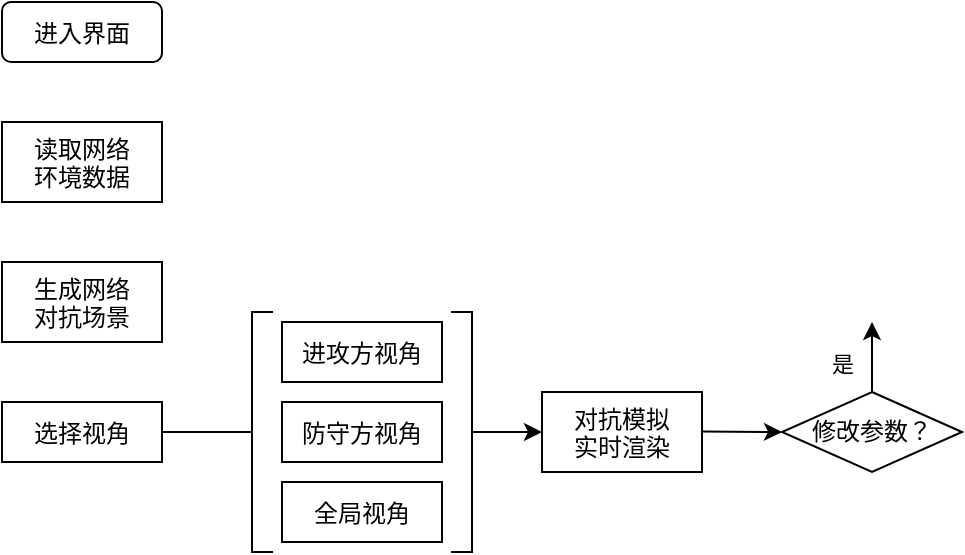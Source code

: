 <mxfile version="14.4.4" type="github">
  <diagram id="Jb9UfU5ofmXKPib7j-dm" name="第 1 页">
    <mxGraphModel dx="679" dy="317" grid="1" gridSize="10" guides="1" tooltips="1" connect="1" arrows="1" fold="1" page="1" pageScale="1" pageWidth="827" pageHeight="1169" math="0" shadow="0">
      <root>
        <mxCell id="0" />
        <mxCell id="1" parent="0" />
        <mxCell id="H6227RDKsNIXEPaSkg0y-1" value="进入界面" style="rounded=1;" vertex="1" parent="1">
          <mxGeometry x="100" y="150" width="80" height="30" as="geometry" />
        </mxCell>
        <mxCell id="H6227RDKsNIXEPaSkg0y-2" value="读取网络&#xa;环境数据" style="rounded=0;" vertex="1" parent="1">
          <mxGeometry x="100" y="210" width="80" height="40" as="geometry" />
        </mxCell>
        <mxCell id="H6227RDKsNIXEPaSkg0y-3" value="生成网络&#xa;对抗场景" style="rounded=0;" vertex="1" parent="1">
          <mxGeometry x="100" y="280" width="80" height="40" as="geometry" />
        </mxCell>
        <mxCell id="H6227RDKsNIXEPaSkg0y-5" value="选择视角" style="rounded=0;" vertex="1" parent="1">
          <mxGeometry x="100" y="350" width="80" height="30" as="geometry" />
        </mxCell>
        <mxCell id="H6227RDKsNIXEPaSkg0y-8" value="进攻方视角" style="rounded=0;" vertex="1" parent="1">
          <mxGeometry x="240" y="310" width="80" height="30" as="geometry" />
        </mxCell>
        <mxCell id="H6227RDKsNIXEPaSkg0y-9" value="防守方视角" style="rounded=0;" vertex="1" parent="1">
          <mxGeometry x="240" y="350" width="80" height="30" as="geometry" />
        </mxCell>
        <mxCell id="H6227RDKsNIXEPaSkg0y-10" value="全局视角" style="rounded=0;" vertex="1" parent="1">
          <mxGeometry x="240" y="390" width="80" height="30" as="geometry" />
        </mxCell>
        <mxCell id="H6227RDKsNIXEPaSkg0y-11" value="" style="shape=partialRectangle;whiteSpace=wrap;html=1;bottom=1;right=1;left=1;top=0;fillColor=none;routingCenterX=-0.5;rotation=90;" vertex="1" parent="1">
          <mxGeometry x="170" y="360" width="120" height="10" as="geometry" />
        </mxCell>
        <mxCell id="H6227RDKsNIXEPaSkg0y-12" value="" style="endArrow=none;html=1;exitX=1;exitY=0.5;exitDx=0;exitDy=0;" edge="1" parent="1" source="H6227RDKsNIXEPaSkg0y-5" target="H6227RDKsNIXEPaSkg0y-11">
          <mxGeometry width="50" height="50" relative="1" as="geometry">
            <mxPoint x="180" y="365" as="sourcePoint" />
            <mxPoint x="220" y="365" as="targetPoint" />
          </mxGeometry>
        </mxCell>
        <mxCell id="H6227RDKsNIXEPaSkg0y-13" value="" style="shape=partialRectangle;whiteSpace=wrap;html=1;bottom=1;right=1;left=1;top=0;fillColor=none;routingCenterX=-0.5;rotation=-90;" vertex="1" parent="1">
          <mxGeometry x="270" y="360" width="120" height="10" as="geometry" />
        </mxCell>
        <mxCell id="H6227RDKsNIXEPaSkg0y-14" value="" style="endArrow=classic;html=1;exitX=0.5;exitY=1;exitDx=0;exitDy=0;" edge="1" parent="1" source="H6227RDKsNIXEPaSkg0y-13">
          <mxGeometry width="50" height="50" relative="1" as="geometry">
            <mxPoint x="380" y="400" as="sourcePoint" />
            <mxPoint x="370" y="365" as="targetPoint" />
          </mxGeometry>
        </mxCell>
        <mxCell id="H6227RDKsNIXEPaSkg0y-15" value="对抗模拟&#xa;实时渲染" style="rounded=0;" vertex="1" parent="1">
          <mxGeometry x="370" y="345" width="80" height="40" as="geometry" />
        </mxCell>
        <mxCell id="H6227RDKsNIXEPaSkg0y-16" value="修改参数？" style="rhombus;whiteSpace=wrap;html=1;" vertex="1" parent="1">
          <mxGeometry x="490" y="345" width="90" height="40" as="geometry" />
        </mxCell>
        <mxCell id="H6227RDKsNIXEPaSkg0y-17" value="" style="endArrow=classic;html=1;exitX=0.5;exitY=1;exitDx=0;exitDy=0;entryX=0;entryY=0.5;entryDx=0;entryDy=0;" edge="1" parent="1" target="H6227RDKsNIXEPaSkg0y-16">
          <mxGeometry width="50" height="50" relative="1" as="geometry">
            <mxPoint x="450" y="364.76" as="sourcePoint" />
            <mxPoint x="485" y="364.76" as="targetPoint" />
          </mxGeometry>
        </mxCell>
        <mxCell id="H6227RDKsNIXEPaSkg0y-18" value="" style="endArrow=classic;html=1;exitX=0.5;exitY=0;exitDx=0;exitDy=0;" edge="1" parent="1" source="H6227RDKsNIXEPaSkg0y-16">
          <mxGeometry width="50" height="50" relative="1" as="geometry">
            <mxPoint x="355" y="385" as="sourcePoint" />
            <mxPoint x="535" y="310" as="targetPoint" />
          </mxGeometry>
        </mxCell>
        <mxCell id="H6227RDKsNIXEPaSkg0y-19" value="是" style="edgeLabel;html=1;align=center;verticalAlign=middle;resizable=0;points=[];" vertex="1" connectable="0" parent="H6227RDKsNIXEPaSkg0y-18">
          <mxGeometry x="-0.178" y="1" relative="1" as="geometry">
            <mxPoint x="-14" as="offset" />
          </mxGeometry>
        </mxCell>
      </root>
    </mxGraphModel>
  </diagram>
</mxfile>
